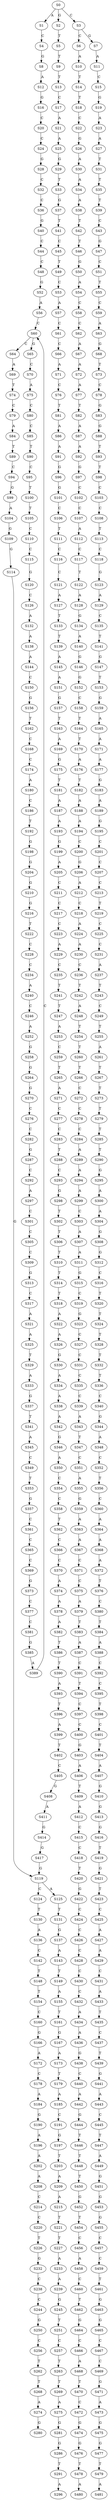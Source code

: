 strict digraph  {
	S0 -> S1 [ label = A ];
	S0 -> S2 [ label = G ];
	S0 -> S3 [ label = C ];
	S1 -> S4 [ label = C ];
	S2 -> S5 [ label = T ];
	S3 -> S6 [ label = C ];
	S3 -> S7 [ label = G ];
	S4 -> S8 [ label = G ];
	S5 -> S9 [ label = T ];
	S6 -> S10 [ label = A ];
	S7 -> S11 [ label = A ];
	S8 -> S12 [ label = A ];
	S9 -> S13 [ label = T ];
	S10 -> S14 [ label = T ];
	S11 -> S15 [ label = C ];
	S12 -> S16 [ label = G ];
	S13 -> S17 [ label = C ];
	S14 -> S18 [ label = T ];
	S15 -> S19 [ label = G ];
	S16 -> S20 [ label = C ];
	S17 -> S21 [ label = A ];
	S18 -> S22 [ label = C ];
	S19 -> S23 [ label = A ];
	S20 -> S24 [ label = C ];
	S21 -> S25 [ label = A ];
	S22 -> S26 [ label = G ];
	S23 -> S27 [ label = A ];
	S24 -> S28 [ label = G ];
	S25 -> S29 [ label = G ];
	S26 -> S30 [ label = A ];
	S27 -> S31 [ label = T ];
	S28 -> S32 [ label = C ];
	S29 -> S33 [ label = T ];
	S30 -> S34 [ label = A ];
	S31 -> S35 [ label = T ];
	S32 -> S36 [ label = C ];
	S33 -> S37 [ label = G ];
	S34 -> S38 [ label = A ];
	S35 -> S39 [ label = T ];
	S36 -> S40 [ label = G ];
	S37 -> S41 [ label = T ];
	S38 -> S42 [ label = T ];
	S39 -> S43 [ label = C ];
	S40 -> S44 [ label = C ];
	S41 -> S45 [ label = C ];
	S42 -> S46 [ label = T ];
	S43 -> S47 [ label = G ];
	S44 -> S48 [ label = C ];
	S45 -> S49 [ label = T ];
	S46 -> S50 [ label = G ];
	S47 -> S51 [ label = C ];
	S48 -> S52 [ label = G ];
	S49 -> S53 [ label = C ];
	S50 -> S54 [ label = A ];
	S51 -> S55 [ label = T ];
	S52 -> S56 [ label = A ];
	S53 -> S57 [ label = A ];
	S54 -> S58 [ label = C ];
	S55 -> S59 [ label = C ];
	S56 -> S60 [ label = C ];
	S57 -> S61 [ label = C ];
	S58 -> S62 [ label = C ];
	S59 -> S63 [ label = A ];
	S60 -> S64 [ label = C ];
	S60 -> S65 [ label = G ];
	S61 -> S66 [ label = C ];
	S62 -> S67 [ label = A ];
	S63 -> S68 [ label = G ];
	S64 -> S69 [ label = A ];
	S65 -> S70 [ label = C ];
	S66 -> S71 [ label = A ];
	S67 -> S72 [ label = A ];
	S68 -> S73 [ label = T ];
	S69 -> S74 [ label = T ];
	S70 -> S75 [ label = A ];
	S71 -> S76 [ label = C ];
	S72 -> S77 [ label = A ];
	S73 -> S78 [ label = C ];
	S74 -> S79 [ label = C ];
	S75 -> S80 [ label = C ];
	S76 -> S81 [ label = T ];
	S77 -> S82 [ label = T ];
	S78 -> S83 [ label = G ];
	S79 -> S84 [ label = A ];
	S80 -> S85 [ label = C ];
	S81 -> S86 [ label = A ];
	S82 -> S87 [ label = A ];
	S83 -> S88 [ label = G ];
	S84 -> S89 [ label = T ];
	S85 -> S90 [ label = T ];
	S86 -> S91 [ label = A ];
	S87 -> S92 [ label = A ];
	S88 -> S93 [ label = T ];
	S89 -> S94 [ label = C ];
	S90 -> S95 [ label = C ];
	S91 -> S96 [ label = G ];
	S92 -> S97 [ label = G ];
	S93 -> S98 [ label = T ];
	S94 -> S99 [ label = G ];
	S95 -> S100 [ label = T ];
	S96 -> S101 [ label = G ];
	S97 -> S102 [ label = C ];
	S98 -> S103 [ label = C ];
	S99 -> S104 [ label = A ];
	S100 -> S105 [ label = T ];
	S101 -> S106 [ label = C ];
	S102 -> S107 [ label = C ];
	S103 -> S108 [ label = C ];
	S104 -> S109 [ label = G ];
	S105 -> S110 [ label = C ];
	S106 -> S111 [ label = T ];
	S107 -> S112 [ label = A ];
	S108 -> S113 [ label = T ];
	S109 -> S114 [ label = G ];
	S110 -> S115 [ label = C ];
	S111 -> S116 [ label = C ];
	S112 -> S117 [ label = C ];
	S113 -> S118 [ label = C ];
	S114 -> S119 [ label = G ];
	S115 -> S120 [ label = G ];
	S116 -> S121 [ label = C ];
	S117 -> S122 [ label = T ];
	S118 -> S123 [ label = G ];
	S119 -> S124 [ label = C ];
	S119 -> S125 [ label = A ];
	S120 -> S126 [ label = C ];
	S121 -> S127 [ label = A ];
	S122 -> S128 [ label = A ];
	S123 -> S129 [ label = A ];
	S124 -> S130 [ label = T ];
	S125 -> S131 [ label = T ];
	S126 -> S132 [ label = A ];
	S127 -> S133 [ label = T ];
	S128 -> S134 [ label = G ];
	S129 -> S135 [ label = C ];
	S130 -> S136 [ label = A ];
	S131 -> S137 [ label = G ];
	S132 -> S138 [ label = A ];
	S133 -> S139 [ label = T ];
	S134 -> S140 [ label = A ];
	S135 -> S141 [ label = T ];
	S136 -> S142 [ label = C ];
	S137 -> S143 [ label = A ];
	S138 -> S144 [ label = A ];
	S139 -> S145 [ label = A ];
	S140 -> S146 [ label = G ];
	S141 -> S147 [ label = G ];
	S142 -> S148 [ label = T ];
	S143 -> S149 [ label = T ];
	S144 -> S150 [ label = C ];
	S145 -> S151 [ label = A ];
	S146 -> S152 [ label = G ];
	S147 -> S153 [ label = T ];
	S148 -> S154 [ label = T ];
	S149 -> S155 [ label = A ];
	S150 -> S156 [ label = G ];
	S151 -> S157 [ label = G ];
	S152 -> S158 [ label = C ];
	S153 -> S159 [ label = G ];
	S154 -> S160 [ label = C ];
	S155 -> S161 [ label = T ];
	S156 -> S162 [ label = T ];
	S157 -> S163 [ label = T ];
	S158 -> S164 [ label = T ];
	S159 -> S165 [ label = A ];
	S160 -> S166 [ label = G ];
	S161 -> S167 [ label = G ];
	S162 -> S168 [ label = C ];
	S163 -> S169 [ label = A ];
	S164 -> S170 [ label = T ];
	S165 -> S171 [ label = A ];
	S166 -> S172 [ label = A ];
	S167 -> S173 [ label = A ];
	S168 -> S174 [ label = C ];
	S169 -> S175 [ label = G ];
	S170 -> S176 [ label = A ];
	S171 -> S177 [ label = A ];
	S172 -> S178 [ label = C ];
	S173 -> S179 [ label = T ];
	S174 -> S180 [ label = A ];
	S175 -> S181 [ label = T ];
	S176 -> S182 [ label = T ];
	S177 -> S183 [ label = G ];
	S178 -> S184 [ label = A ];
	S179 -> S185 [ label = A ];
	S180 -> S186 [ label = C ];
	S181 -> S187 [ label = A ];
	S182 -> S188 [ label = A ];
	S183 -> S189 [ label = A ];
	S184 -> S190 [ label = G ];
	S185 -> S191 [ label = C ];
	S186 -> S192 [ label = T ];
	S187 -> S193 [ label = A ];
	S188 -> S194 [ label = A ];
	S189 -> S195 [ label = G ];
	S190 -> S196 [ label = A ];
	S191 -> S197 [ label = G ];
	S192 -> S198 [ label = G ];
	S193 -> S199 [ label = G ];
	S194 -> S200 [ label = C ];
	S195 -> S201 [ label = C ];
	S196 -> S202 [ label = A ];
	S197 -> S203 [ label = T ];
	S198 -> S204 [ label = G ];
	S199 -> S205 [ label = A ];
	S200 -> S206 [ label = G ];
	S201 -> S207 [ label = C ];
	S202 -> S208 [ label = A ];
	S203 -> S209 [ label = A ];
	S204 -> S210 [ label = G ];
	S205 -> S211 [ label = C ];
	S206 -> S212 [ label = A ];
	S207 -> S213 [ label = C ];
	S208 -> S214 [ label = C ];
	S209 -> S215 [ label = A ];
	S210 -> S216 [ label = G ];
	S211 -> S217 [ label = C ];
	S212 -> S218 [ label = C ];
	S213 -> S219 [ label = T ];
	S214 -> S220 [ label = C ];
	S215 -> S221 [ label = T ];
	S216 -> S222 [ label = T ];
	S217 -> S223 [ label = C ];
	S218 -> S224 [ label = A ];
	S219 -> S225 [ label = C ];
	S220 -> S226 [ label = T ];
	S221 -> S227 [ label = T ];
	S222 -> S228 [ label = C ];
	S223 -> S229 [ label = A ];
	S224 -> S230 [ label = A ];
	S225 -> S231 [ label = C ];
	S226 -> S232 [ label = G ];
	S227 -> S233 [ label = A ];
	S228 -> S234 [ label = C ];
	S229 -> S235 [ label = C ];
	S230 -> S236 [ label = C ];
	S231 -> S237 [ label = A ];
	S232 -> S238 [ label = C ];
	S233 -> S239 [ label = A ];
	S234 -> S240 [ label = A ];
	S235 -> S241 [ label = T ];
	S236 -> S242 [ label = T ];
	S237 -> S243 [ label = T ];
	S238 -> S244 [ label = C ];
	S239 -> S245 [ label = G ];
	S240 -> S246 [ label = C ];
	S241 -> S247 [ label = T ];
	S242 -> S248 [ label = A ];
	S243 -> S249 [ label = C ];
	S244 -> S250 [ label = G ];
	S245 -> S251 [ label = T ];
	S246 -> S252 [ label = A ];
	S247 -> S253 [ label = A ];
	S248 -> S254 [ label = T ];
	S249 -> S255 [ label = T ];
	S250 -> S256 [ label = C ];
	S251 -> S257 [ label = C ];
	S252 -> S258 [ label = G ];
	S253 -> S259 [ label = C ];
	S254 -> S260 [ label = T ];
	S255 -> S261 [ label = A ];
	S256 -> S262 [ label = T ];
	S257 -> S263 [ label = T ];
	S258 -> S264 [ label = G ];
	S259 -> S265 [ label = T ];
	S260 -> S266 [ label = T ];
	S261 -> S267 [ label = T ];
	S262 -> S268 [ label = T ];
	S263 -> S269 [ label = T ];
	S264 -> S270 [ label = G ];
	S265 -> S271 [ label = A ];
	S266 -> S272 [ label = C ];
	S267 -> S273 [ label = T ];
	S268 -> S274 [ label = A ];
	S269 -> S275 [ label = A ];
	S270 -> S276 [ label = C ];
	S271 -> S277 [ label = C ];
	S272 -> S278 [ label = C ];
	S273 -> S279 [ label = T ];
	S274 -> S280 [ label = G ];
	S275 -> S281 [ label = G ];
	S276 -> S282 [ label = C ];
	S277 -> S283 [ label = C ];
	S278 -> S284 [ label = C ];
	S279 -> S285 [ label = T ];
	S281 -> S286 [ label = G ];
	S282 -> S287 [ label = G ];
	S283 -> S288 [ label = T ];
	S284 -> S289 [ label = A ];
	S285 -> S290 [ label = T ];
	S286 -> S291 [ label = T ];
	S287 -> S292 [ label = C ];
	S288 -> S293 [ label = C ];
	S289 -> S294 [ label = A ];
	S290 -> S295 [ label = G ];
	S291 -> S296 [ label = A ];
	S292 -> S297 [ label = A ];
	S293 -> S298 [ label = G ];
	S294 -> S299 [ label = A ];
	S295 -> S300 [ label = A ];
	S297 -> S301 [ label = C ];
	S298 -> S302 [ label = T ];
	S299 -> S303 [ label = C ];
	S300 -> S304 [ label = A ];
	S301 -> S305 [ label = C ];
	S302 -> S306 [ label = T ];
	S303 -> S307 [ label = A ];
	S304 -> S308 [ label = G ];
	S305 -> S309 [ label = C ];
	S306 -> S310 [ label = T ];
	S307 -> S311 [ label = A ];
	S308 -> S312 [ label = G ];
	S309 -> S313 [ label = G ];
	S310 -> S314 [ label = T ];
	S311 -> S315 [ label = G ];
	S312 -> S316 [ label = C ];
	S313 -> S317 [ label = C ];
	S314 -> S318 [ label = T ];
	S315 -> S319 [ label = C ];
	S316 -> S320 [ label = T ];
	S317 -> S321 [ label = A ];
	S318 -> S322 [ label = A ];
	S319 -> S323 [ label = G ];
	S320 -> S324 [ label = T ];
	S321 -> S325 [ label = A ];
	S322 -> S326 [ label = A ];
	S323 -> S327 [ label = C ];
	S324 -> S328 [ label = T ];
	S325 -> S329 [ label = T ];
	S326 -> S330 [ label = G ];
	S327 -> S331 [ label = C ];
	S328 -> S332 [ label = T ];
	S329 -> S333 [ label = A ];
	S330 -> S334 [ label = A ];
	S331 -> S335 [ label = C ];
	S332 -> S336 [ label = T ];
	S333 -> S337 [ label = G ];
	S334 -> S338 [ label = A ];
	S335 -> S339 [ label = C ];
	S336 -> S340 [ label = C ];
	S337 -> S341 [ label = T ];
	S338 -> S342 [ label = A ];
	S339 -> S343 [ label = A ];
	S340 -> S344 [ label = G ];
	S341 -> S345 [ label = A ];
	S342 -> S346 [ label = G ];
	S343 -> S347 [ label = T ];
	S344 -> S348 [ label = A ];
	S345 -> S349 [ label = C ];
	S346 -> S350 [ label = A ];
	S347 -> S351 [ label = C ];
	S348 -> S352 [ label = C ];
	S349 -> S353 [ label = T ];
	S350 -> S354 [ label = C ];
	S351 -> S355 [ label = A ];
	S352 -> S356 [ label = T ];
	S353 -> S357 [ label = G ];
	S354 -> S358 [ label = C ];
	S355 -> S359 [ label = G ];
	S356 -> S360 [ label = C ];
	S357 -> S361 [ label = C ];
	S358 -> S362 [ label = T ];
	S359 -> S363 [ label = A ];
	S360 -> S364 [ label = A ];
	S361 -> S365 [ label = C ];
	S362 -> S366 [ label = C ];
	S363 -> S367 [ label = A ];
	S364 -> S368 [ label = A ];
	S365 -> S369 [ label = C ];
	S366 -> S370 [ label = C ];
	S367 -> S371 [ label = C ];
	S368 -> S372 [ label = A ];
	S369 -> S373 [ label = G ];
	S370 -> S374 [ label = A ];
	S371 -> S375 [ label = C ];
	S372 -> S376 [ label = T ];
	S373 -> S377 [ label = C ];
	S374 -> S378 [ label = A ];
	S375 -> S379 [ label = A ];
	S376 -> S380 [ label = C ];
	S377 -> S381 [ label = C ];
	S378 -> S382 [ label = A ];
	S379 -> S383 [ label = T ];
	S380 -> S384 [ label = T ];
	S381 -> S385 [ label = G ];
	S382 -> S386 [ label = T ];
	S383 -> S387 [ label = A ];
	S384 -> S388 [ label = A ];
	S385 -> S389 [ label = A ];
	S386 -> S390 [ label = T ];
	S387 -> S391 [ label = C ];
	S388 -> S392 [ label = C ];
	S389 -> S60 [ label = C ];
	S390 -> S393 [ label = A ];
	S391 -> S394 [ label = T ];
	S392 -> S395 [ label = C ];
	S393 -> S396 [ label = T ];
	S394 -> S397 [ label = C ];
	S395 -> S398 [ label = T ];
	S396 -> S399 [ label = A ];
	S397 -> S400 [ label = C ];
	S398 -> S401 [ label = C ];
	S399 -> S402 [ label = T ];
	S400 -> S403 [ label = G ];
	S401 -> S404 [ label = T ];
	S402 -> S405 [ label = C ];
	S403 -> S406 [ label = A ];
	S404 -> S407 [ label = A ];
	S405 -> S408 [ label = G ];
	S406 -> S409 [ label = T ];
	S407 -> S410 [ label = G ];
	S408 -> S411 [ label = A ];
	S409 -> S412 [ label = A ];
	S410 -> S413 [ label = G ];
	S411 -> S414 [ label = G ];
	S412 -> S415 [ label = C ];
	S413 -> S416 [ label = G ];
	S414 -> S417 [ label = G ];
	S415 -> S418 [ label = C ];
	S416 -> S419 [ label = T ];
	S417 -> S119 [ label = G ];
	S418 -> S420 [ label = T ];
	S419 -> S421 [ label = G ];
	S420 -> S422 [ label = G ];
	S421 -> S423 [ label = T ];
	S422 -> S424 [ label = C ];
	S423 -> S425 [ label = C ];
	S424 -> S426 [ label = C ];
	S425 -> S427 [ label = A ];
	S426 -> S428 [ label = C ];
	S427 -> S429 [ label = A ];
	S428 -> S430 [ label = C ];
	S429 -> S431 [ label = C ];
	S430 -> S432 [ label = C ];
	S431 -> S433 [ label = A ];
	S432 -> S434 [ label = A ];
	S433 -> S435 [ label = T ];
	S434 -> S436 [ label = A ];
	S435 -> S437 [ label = C ];
	S436 -> S438 [ label = G ];
	S437 -> S439 [ label = T ];
	S438 -> S440 [ label = C ];
	S439 -> S441 [ label = G ];
	S440 -> S442 [ label = A ];
	S441 -> S443 [ label = A ];
	S442 -> S444 [ label = G ];
	S443 -> S445 [ label = C ];
	S444 -> S446 [ label = T ];
	S445 -> S447 [ label = T ];
	S446 -> S448 [ label = T ];
	S447 -> S449 [ label = A ];
	S448 -> S450 [ label = T ];
	S449 -> S451 [ label = G ];
	S450 -> S452 [ label = G ];
	S451 -> S453 [ label = G ];
	S452 -> S454 [ label = T ];
	S453 -> S455 [ label = G ];
	S454 -> S456 [ label = C ];
	S455 -> S457 [ label = C ];
	S456 -> S458 [ label = A ];
	S457 -> S459 [ label = C ];
	S458 -> S460 [ label = C ];
	S459 -> S461 [ label = T ];
	S460 -> S462 [ label = T ];
	S461 -> S463 [ label = G ];
	S462 -> S464 [ label = G ];
	S463 -> S465 [ label = G ];
	S464 -> S466 [ label = C ];
	S465 -> S467 [ label = C ];
	S466 -> S468 [ label = A ];
	S467 -> S469 [ label = C ];
	S468 -> S470 [ label = T ];
	S469 -> S471 [ label = G ];
	S470 -> S472 [ label = C ];
	S471 -> S473 [ label = A ];
	S472 -> S474 [ label = G ];
	S473 -> S475 [ label = G ];
	S474 -> S476 [ label = G ];
	S475 -> S477 [ label = G ];
	S476 -> S478 [ label = T ];
	S477 -> S479 [ label = T ];
	S478 -> S480 [ label = A ];
	S479 -> S481 [ label = A ];
}
